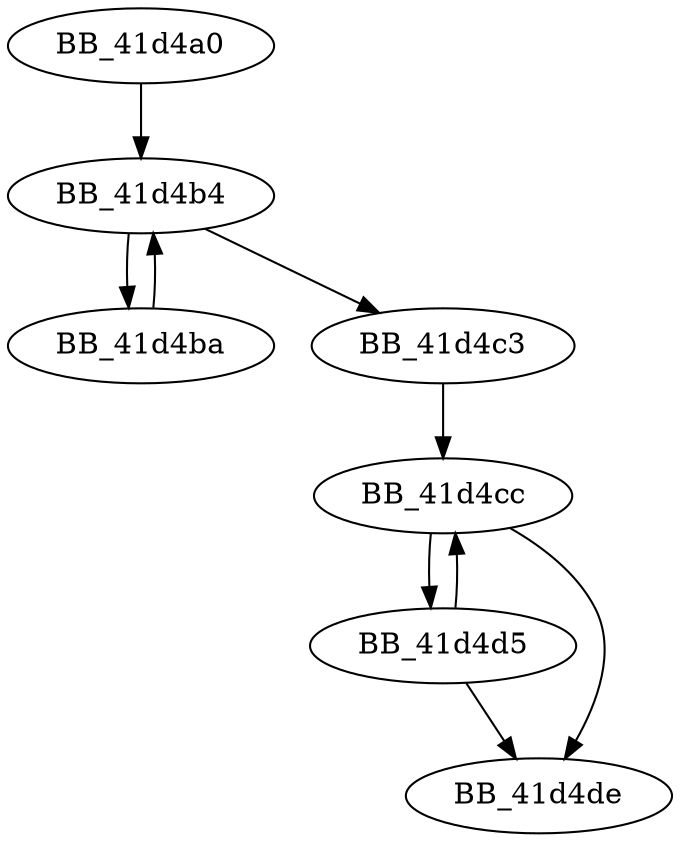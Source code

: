 DiGraph _strcspn{
BB_41d4a0->BB_41d4b4
BB_41d4b4->BB_41d4ba
BB_41d4b4->BB_41d4c3
BB_41d4ba->BB_41d4b4
BB_41d4c3->BB_41d4cc
BB_41d4cc->BB_41d4d5
BB_41d4cc->BB_41d4de
BB_41d4d5->BB_41d4cc
BB_41d4d5->BB_41d4de
}

